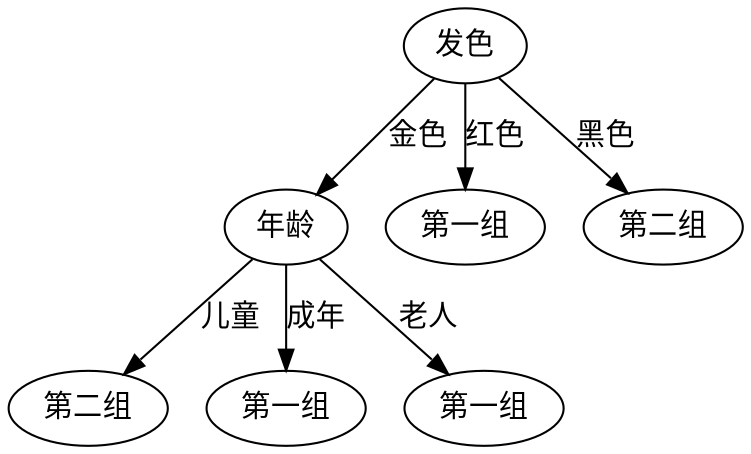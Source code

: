 digraph {
  发色 -> 年龄 [label=金色]
  发色 -> 1 [label=红色]
  发色 -> 2 [label=黑色]
  年龄 -> 3 [label=儿童]
  年龄 -> 4 [label=成年]
  年龄 -> 5 [label=老人]
  1 [label = 第一组]
  2 [label = 第二组]
  3 [label = 第二组]
  4 [label = 第一组]
  5 [label = 第一组]
}